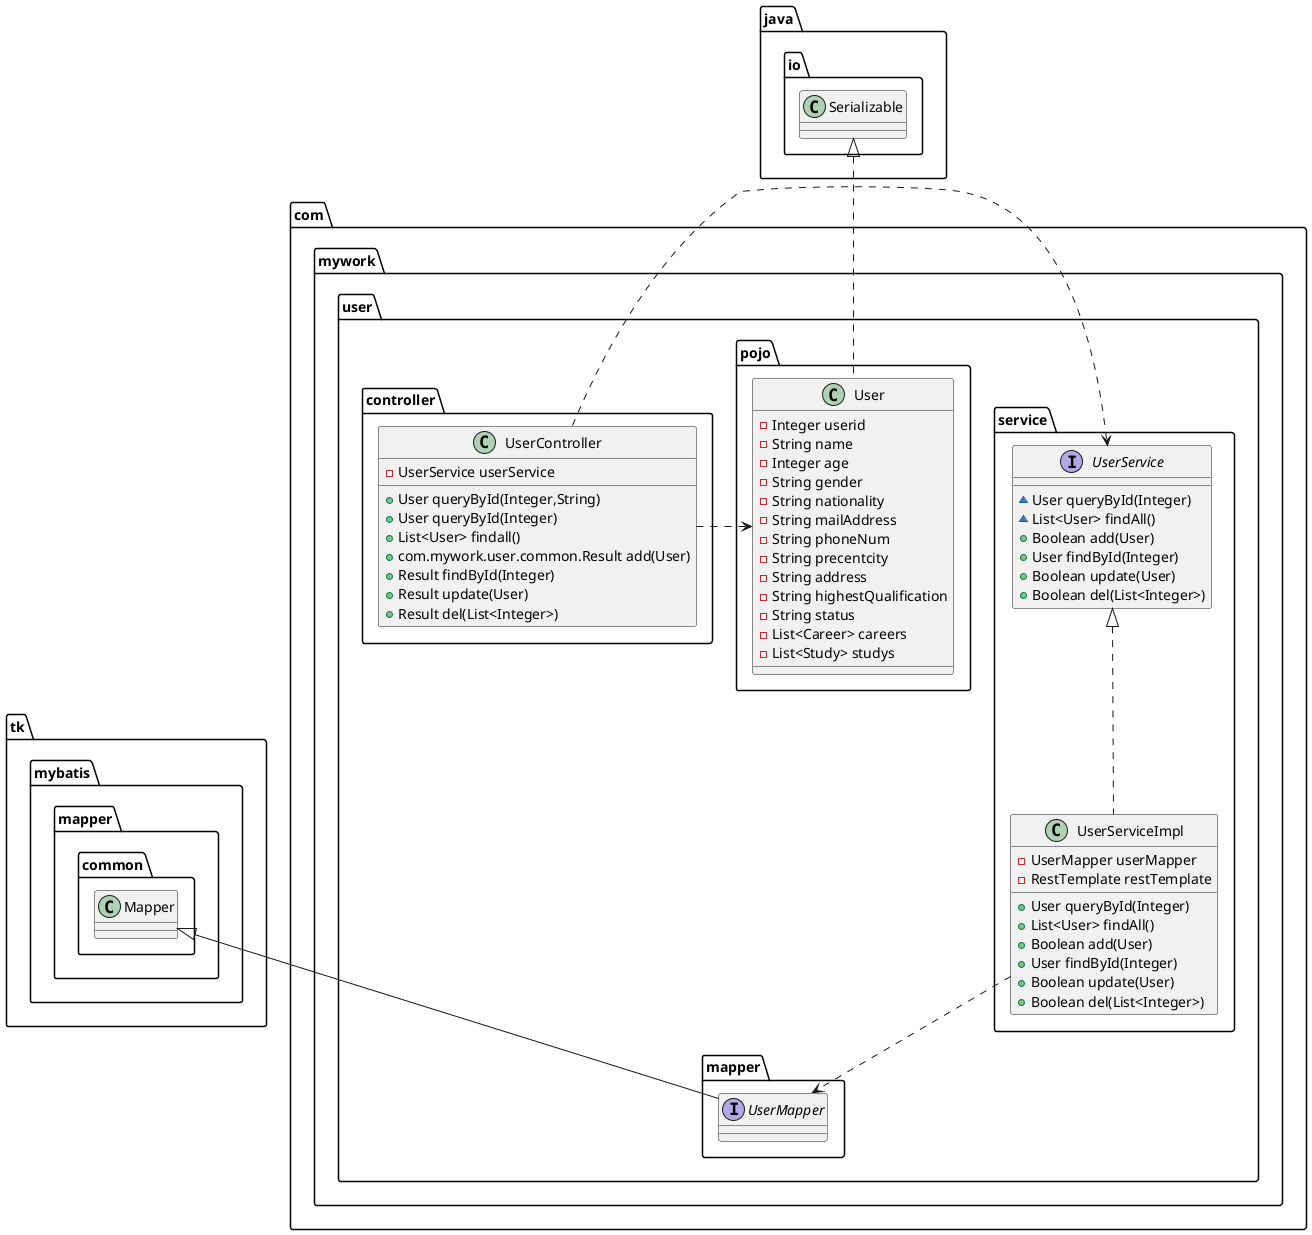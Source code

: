 @startuml
interface com.mywork.user.mapper.UserMapper {
}
interface com.mywork.user.service.UserService {
~ User queryById(Integer)
~ List<User> findAll()
+ Boolean add(User)
+ User findById(Integer)
+ Boolean update(User)
+ Boolean del(List<Integer>)
}
class com.mywork.user.pojo.User {
- Integer userid
- String name
- Integer age
- String gender
- String nationality
- String mailAddress
- String phoneNum
- String precentcity
- String address
- String highestQualification
- String status
- List<Career> careers
- List<Study> studys

}

class com.mywork.user.controller.UserController {
- UserService userService
+ User queryById(Integer,String)
+ User queryById(Integer)
+ List<User> findall()
+ com.mywork.user.common.Result add(User)
+ Result findById(Integer)
+ Result update(User)
+ Result del(List<Integer>)
}
class com.mywork.user.service.UserServiceImpl {
- UserMapper userMapper
- RestTemplate restTemplate
+ User queryById(Integer)
+ List<User> findAll()
+ Boolean add(User)
+ User findById(Integer)
+ Boolean update(User)
+ Boolean del(List<Integer>)
}
'com.mywork.user.service.UserServiceImpl -[hidden]> com.mywork.user.service.UserService
com.mywork.user.pojo.User -[hidden]> com.mywork.user.controller.UserController
'java.io.Serializable -[hidden]> com.mywork.user.controller.UserController
com.mywork.user.service.UserService -[hidden]> com.mywork.user.controller.UserController
com.mywork.user.service.UserServiceImpl ..>com.mywork.user.mapper.UserMapper
com.mywork.user.controller.UserController ..> com.mywork.user.service.UserService
com.mywork.user.controller.UserController ..> com.mywork.user.pojo.User
tk.mybatis.mapper.common.Mapper <|-- com.mywork.user.mapper.UserMapper
java.io.Serializable <|.. com.mywork.user.pojo.User
com.mywork.user.service.UserService <|.. com.mywork.user.service.UserServiceImpl
@enduml